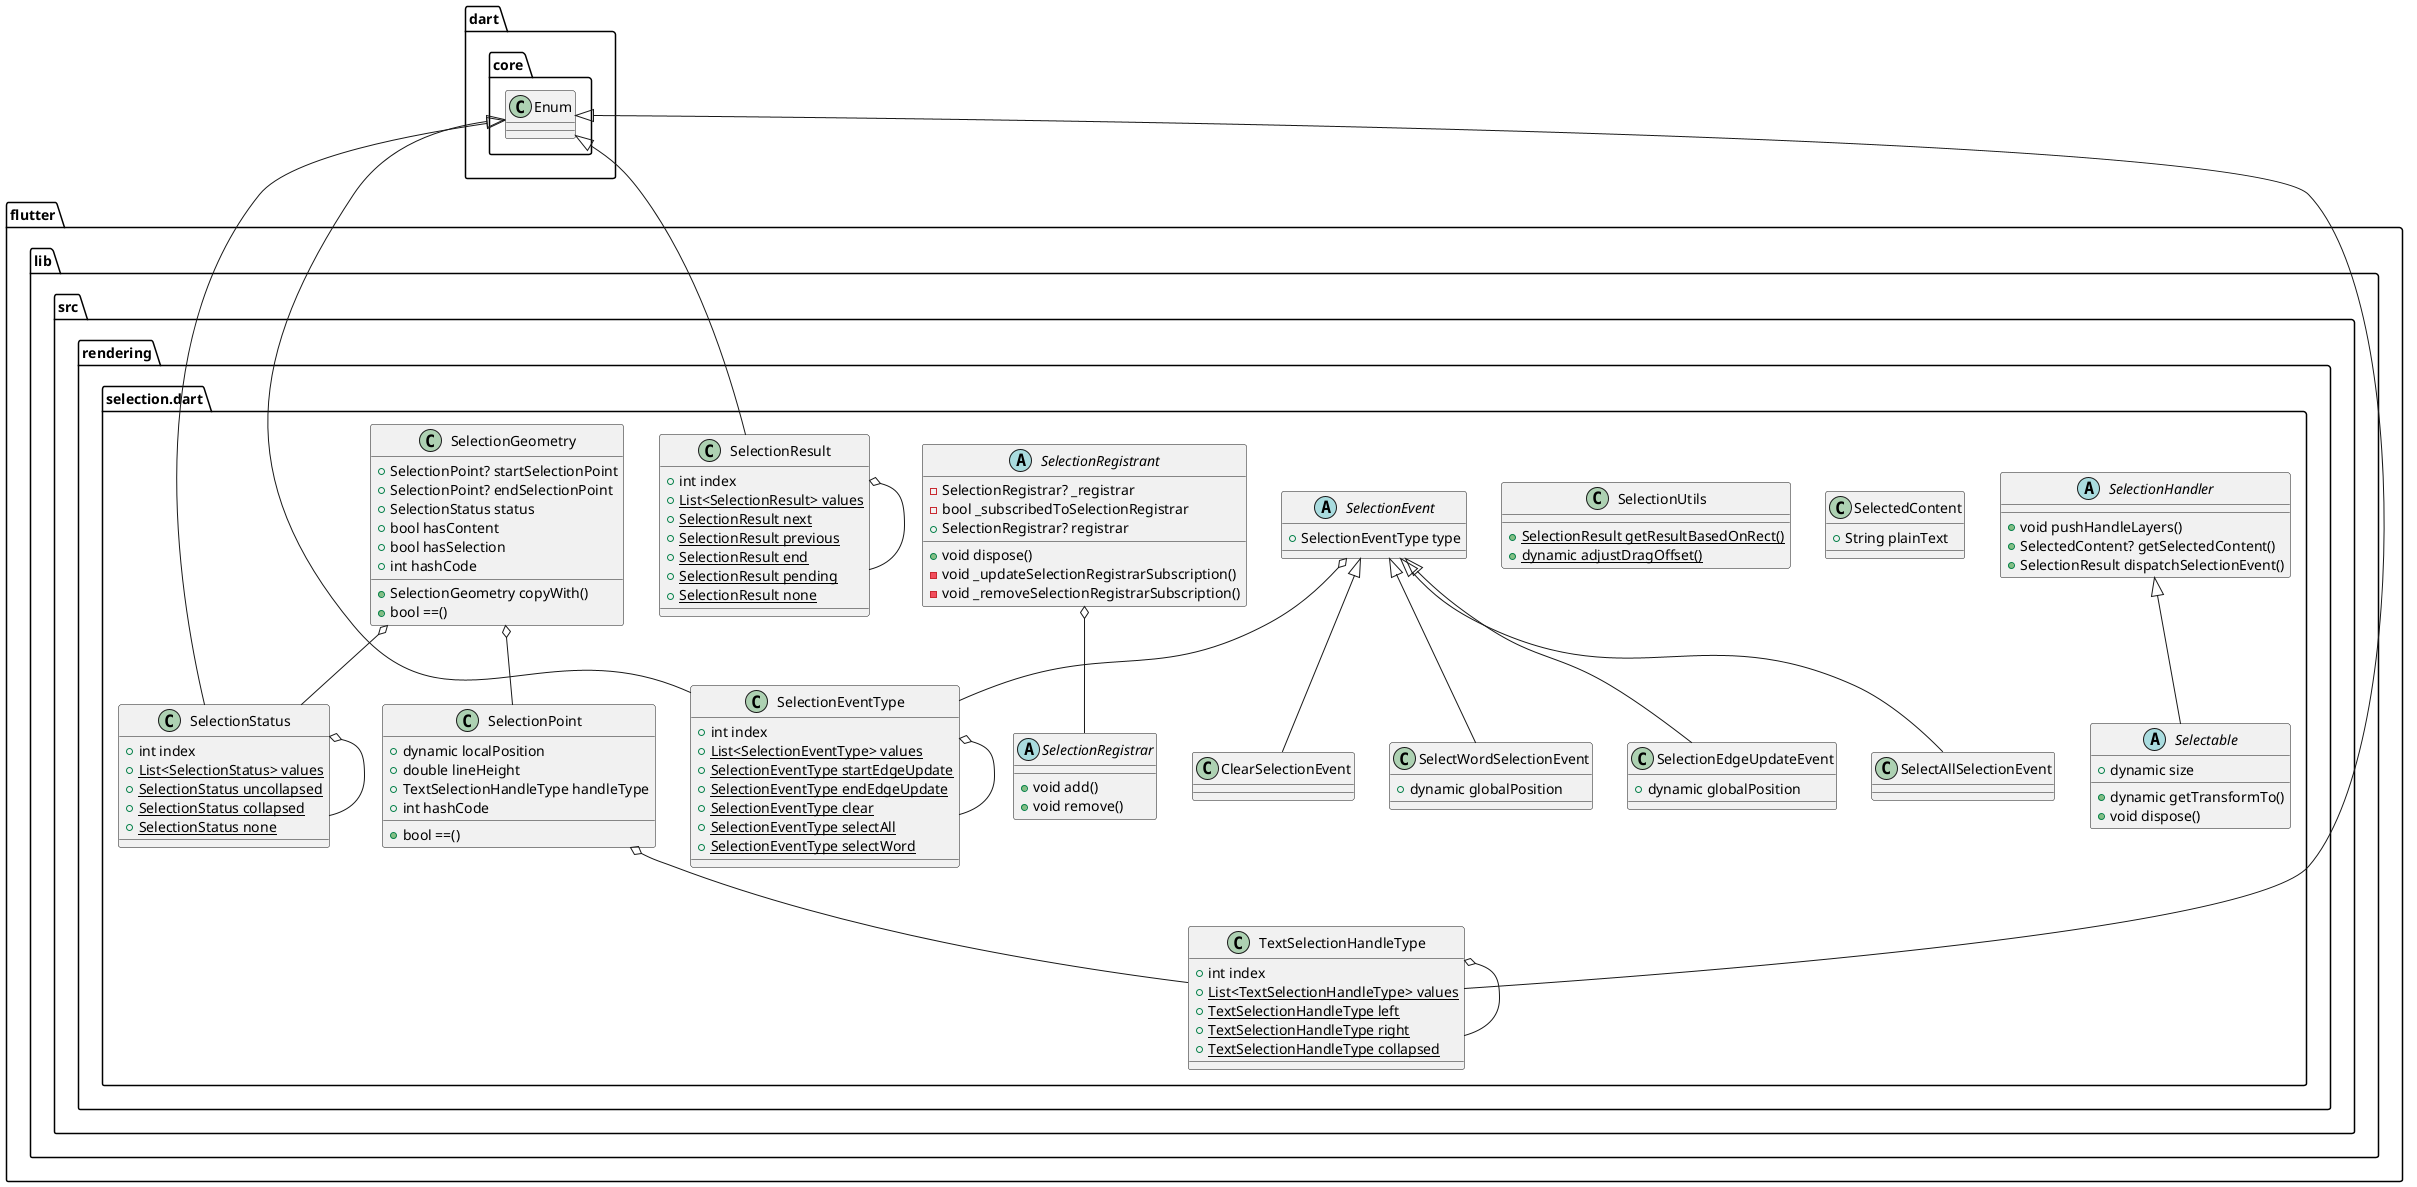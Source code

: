 @startuml
set namespaceSeparator ::

abstract class "flutter::lib::src::rendering::selection.dart::SelectionHandler" {
  +void pushHandleLayers()
  +SelectedContent? getSelectedContent()
  +SelectionResult dispatchSelectionEvent()
}

class "flutter::lib::src::rendering::selection.dart::SelectedContent" {
  +String plainText
}

class "flutter::lib::src::rendering::selection.dart::SelectionUtils" {
  {static} +SelectionResult getResultBasedOnRect()
  {static} +dynamic adjustDragOffset()
}

abstract class "flutter::lib::src::rendering::selection.dart::SelectionEvent" {
  +SelectionEventType type
}

"flutter::lib::src::rendering::selection.dart::SelectionEvent" o-- "flutter::lib::src::rendering::selection.dart::SelectionEventType"

class "flutter::lib::src::rendering::selection.dart::SelectAllSelectionEvent" {
}

"flutter::lib::src::rendering::selection.dart::SelectionEvent" <|-- "flutter::lib::src::rendering::selection.dart::SelectAllSelectionEvent"

class "flutter::lib::src::rendering::selection.dart::ClearSelectionEvent" {
}

"flutter::lib::src::rendering::selection.dart::SelectionEvent" <|-- "flutter::lib::src::rendering::selection.dart::ClearSelectionEvent"

class "flutter::lib::src::rendering::selection.dart::SelectWordSelectionEvent" {
  +dynamic globalPosition
}

"flutter::lib::src::rendering::selection.dart::SelectionEvent" <|-- "flutter::lib::src::rendering::selection.dart::SelectWordSelectionEvent"

class "flutter::lib::src::rendering::selection.dart::SelectionEdgeUpdateEvent" {
  +dynamic globalPosition
}

"flutter::lib::src::rendering::selection.dart::SelectionEvent" <|-- "flutter::lib::src::rendering::selection.dart::SelectionEdgeUpdateEvent"

abstract class "flutter::lib::src::rendering::selection.dart::SelectionRegistrar" {
  +void add()
  +void remove()
}

class "flutter::lib::src::rendering::selection.dart::SelectionGeometry" {
  +SelectionPoint? startSelectionPoint
  +SelectionPoint? endSelectionPoint
  +SelectionStatus status
  +bool hasContent
  +bool hasSelection
  +int hashCode
  +SelectionGeometry copyWith()
  +bool ==()
}

"flutter::lib::src::rendering::selection.dart::SelectionGeometry" o-- "flutter::lib::src::rendering::selection.dart::SelectionPoint"
"flutter::lib::src::rendering::selection.dart::SelectionGeometry" o-- "flutter::lib::src::rendering::selection.dart::SelectionStatus"

class "flutter::lib::src::rendering::selection.dart::SelectionPoint" {
  +dynamic localPosition
  +double lineHeight
  +TextSelectionHandleType handleType
  +int hashCode
  +bool ==()
}

"flutter::lib::src::rendering::selection.dart::SelectionPoint" o-- "flutter::lib::src::rendering::selection.dart::TextSelectionHandleType"

class "flutter::lib::src::rendering::selection.dart::SelectionResult" {
  +int index
  {static} +List<SelectionResult> values
  {static} +SelectionResult next
  {static} +SelectionResult previous
  {static} +SelectionResult end
  {static} +SelectionResult pending
  {static} +SelectionResult none
}

"flutter::lib::src::rendering::selection.dart::SelectionResult" o-- "flutter::lib::src::rendering::selection.dart::SelectionResult"
"dart::core::Enum" <|-- "flutter::lib::src::rendering::selection.dart::SelectionResult"

class "flutter::lib::src::rendering::selection.dart::SelectionEventType" {
  +int index
  {static} +List<SelectionEventType> values
  {static} +SelectionEventType startEdgeUpdate
  {static} +SelectionEventType endEdgeUpdate
  {static} +SelectionEventType clear
  {static} +SelectionEventType selectAll
  {static} +SelectionEventType selectWord
}

"flutter::lib::src::rendering::selection.dart::SelectionEventType" o-- "flutter::lib::src::rendering::selection.dart::SelectionEventType"
"dart::core::Enum" <|-- "flutter::lib::src::rendering::selection.dart::SelectionEventType"

class "flutter::lib::src::rendering::selection.dart::SelectionStatus" {
  +int index
  {static} +List<SelectionStatus> values
  {static} +SelectionStatus uncollapsed
  {static} +SelectionStatus collapsed
  {static} +SelectionStatus none
}

"flutter::lib::src::rendering::selection.dart::SelectionStatus" o-- "flutter::lib::src::rendering::selection.dart::SelectionStatus"
"dart::core::Enum" <|-- "flutter::lib::src::rendering::selection.dart::SelectionStatus"

class "flutter::lib::src::rendering::selection.dart::TextSelectionHandleType" {
  +int index
  {static} +List<TextSelectionHandleType> values
  {static} +TextSelectionHandleType left
  {static} +TextSelectionHandleType right
  {static} +TextSelectionHandleType collapsed
}

"flutter::lib::src::rendering::selection.dart::TextSelectionHandleType" o-- "flutter::lib::src::rendering::selection.dart::TextSelectionHandleType"
"dart::core::Enum" <|-- "flutter::lib::src::rendering::selection.dart::TextSelectionHandleType"

abstract class "flutter::lib::src::rendering::selection.dart::Selectable" {
  +dynamic size
  +dynamic getTransformTo()
  +void dispose()
}

"flutter::lib::src::rendering::selection.dart::SelectionHandler" <|-- "flutter::lib::src::rendering::selection.dart::Selectable"

abstract class "flutter::lib::src::rendering::selection.dart::SelectionRegistrant" {
  -SelectionRegistrar? _registrar
  -bool _subscribedToSelectionRegistrar
  +SelectionRegistrar? registrar
  +void dispose()
  -void _updateSelectionRegistrarSubscription()
  -void _removeSelectionRegistrarSubscription()
}

"flutter::lib::src::rendering::selection.dart::SelectionRegistrant" o-- "flutter::lib::src::rendering::selection.dart::SelectionRegistrar"


@enduml